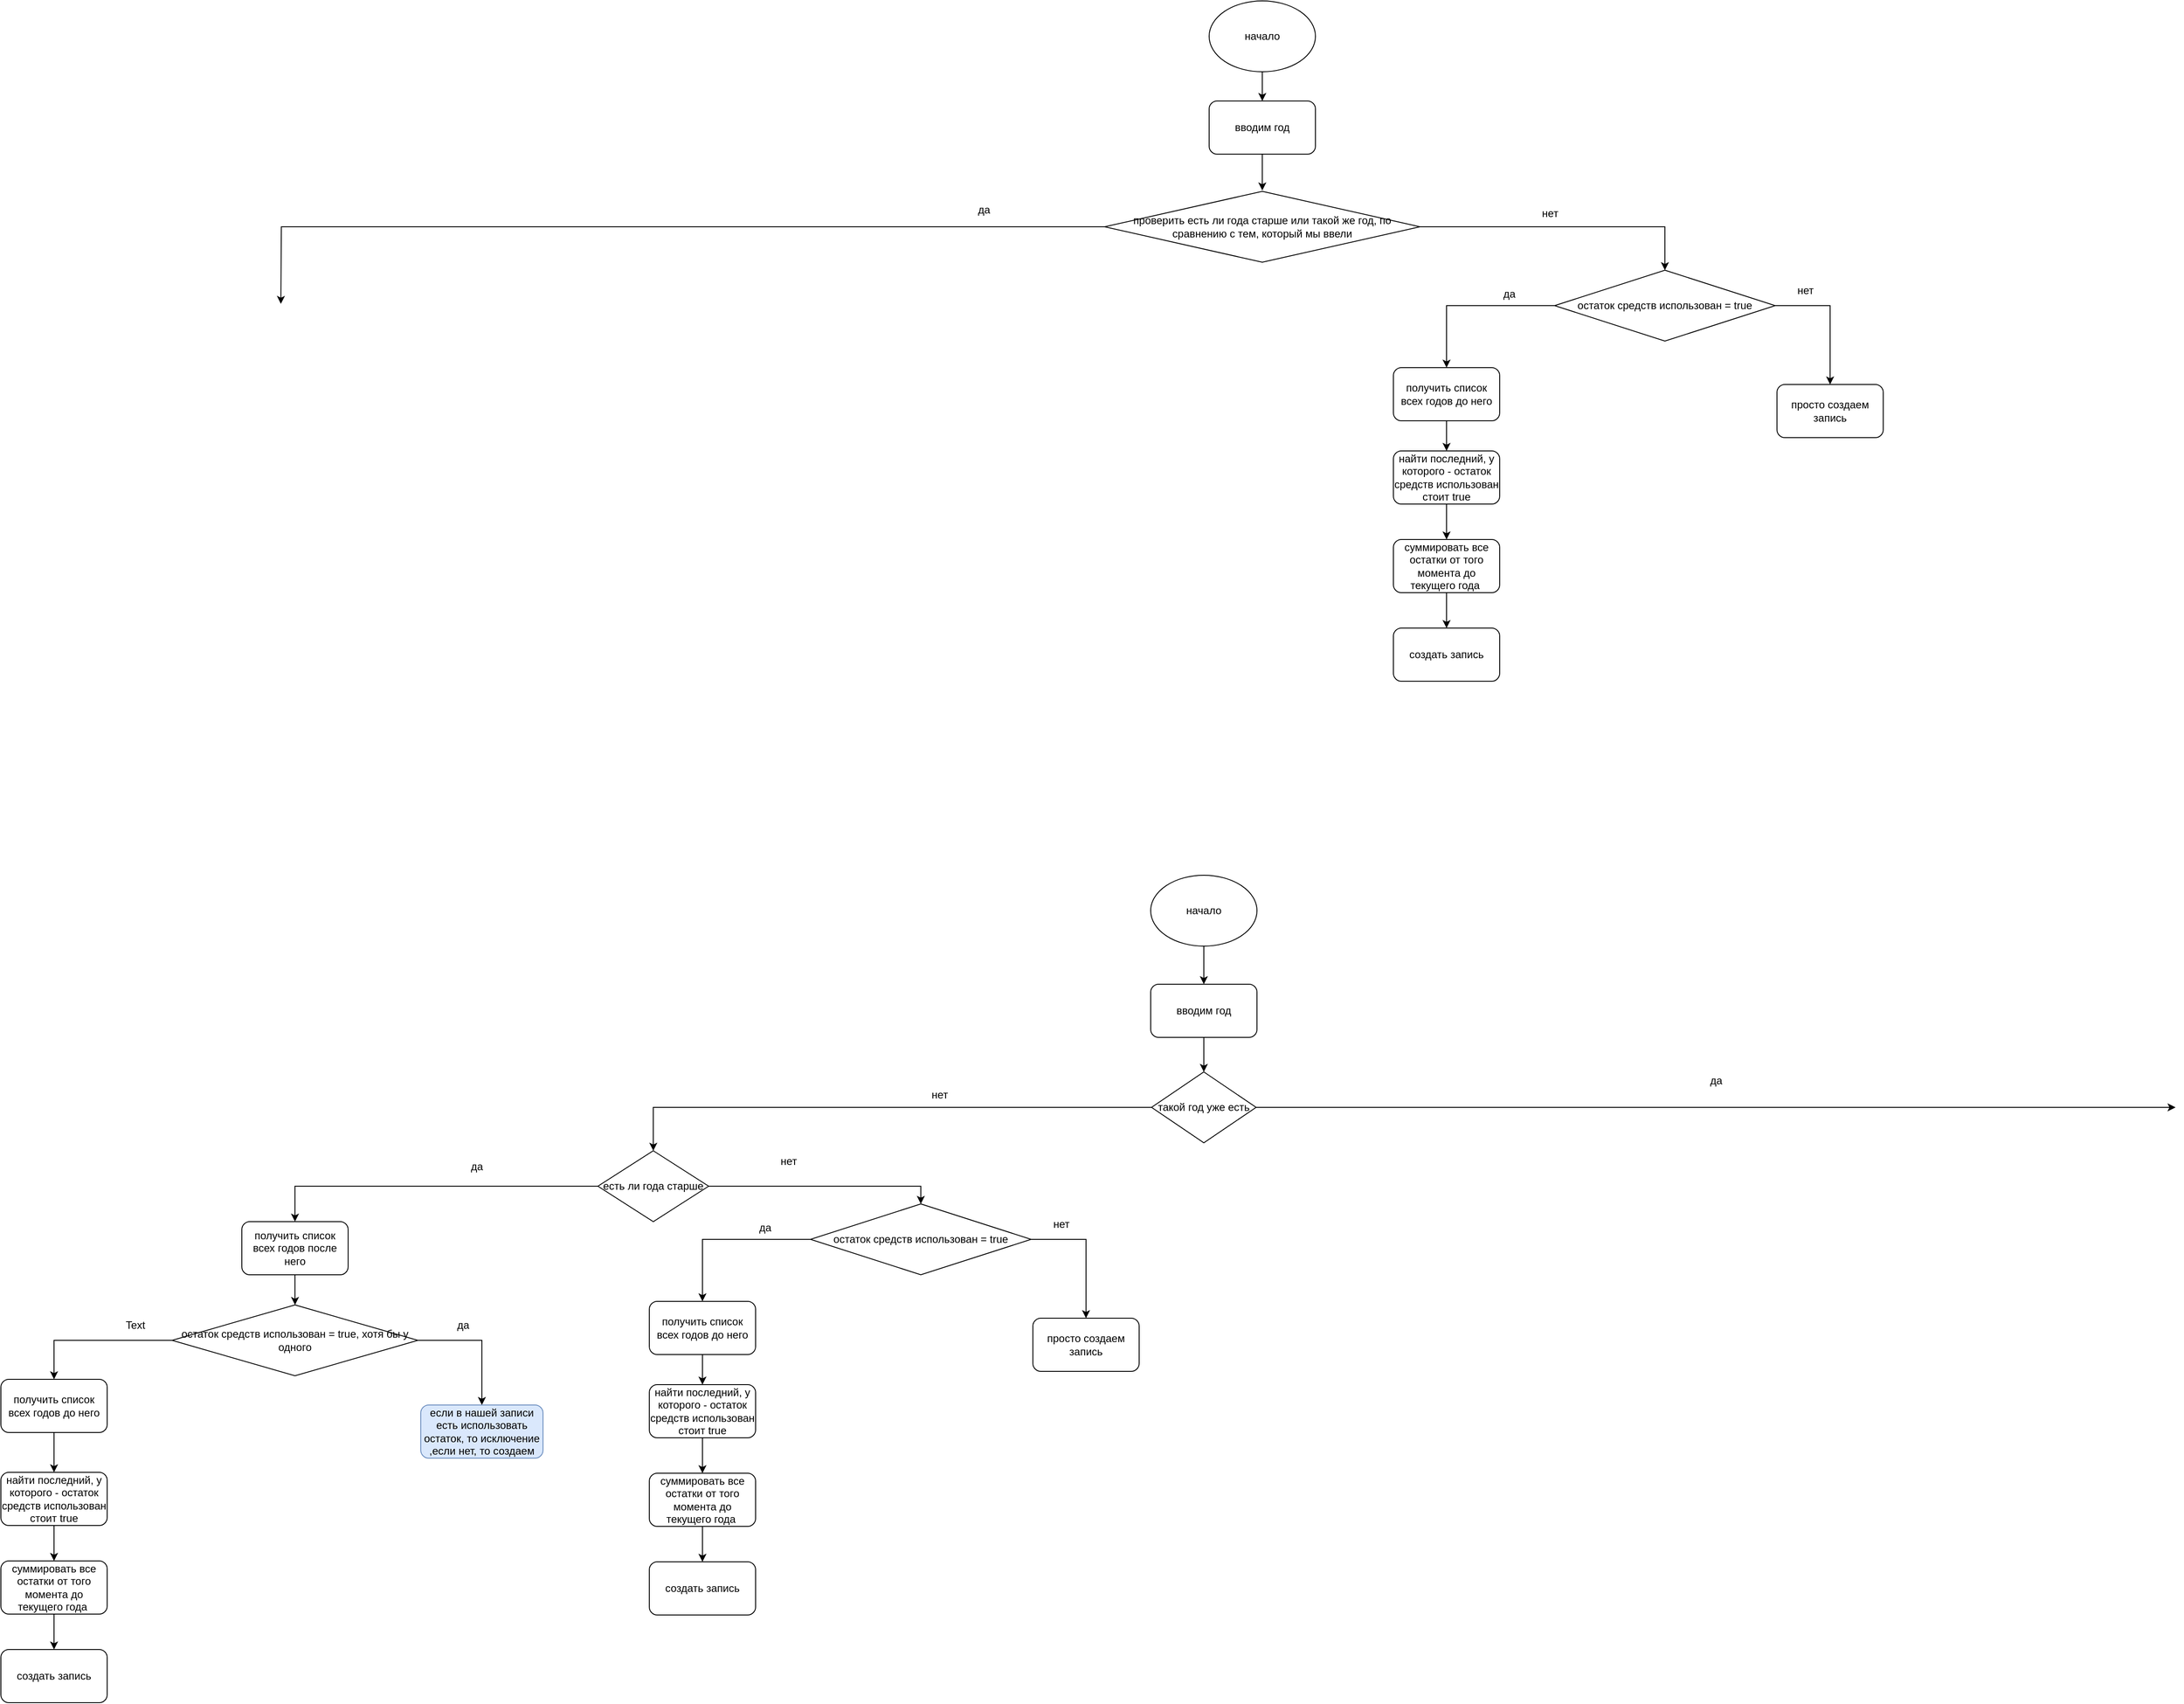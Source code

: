 <mxfile version="26.2.13">
  <diagram name="Страница — 1" id="zv4xUFrWUmvOHHc0taLi">
    <mxGraphModel dx="2380" dy="1343" grid="0" gridSize="10" guides="1" tooltips="1" connect="1" arrows="1" fold="1" page="1" pageScale="1" pageWidth="3300" pageHeight="4681" math="0" shadow="0">
      <root>
        <mxCell id="0" />
        <mxCell id="1" parent="0" />
        <mxCell id="vVJx2vjfMUpWSvh_OAnS-4" style="edgeStyle=orthogonalEdgeStyle;rounded=0;orthogonalLoop=1;jettySize=auto;html=1;" edge="1" parent="1" source="vVJx2vjfMUpWSvh_OAnS-1" target="vVJx2vjfMUpWSvh_OAnS-2">
          <mxGeometry relative="1" as="geometry" />
        </mxCell>
        <mxCell id="vVJx2vjfMUpWSvh_OAnS-1" value="начало" style="ellipse;whiteSpace=wrap;html=1;" vertex="1" parent="1">
          <mxGeometry x="1826" y="161" width="120" height="80" as="geometry" />
        </mxCell>
        <mxCell id="vVJx2vjfMUpWSvh_OAnS-5" style="edgeStyle=orthogonalEdgeStyle;rounded=0;orthogonalLoop=1;jettySize=auto;html=1;" edge="1" parent="1" source="vVJx2vjfMUpWSvh_OAnS-2">
          <mxGeometry relative="1" as="geometry">
            <mxPoint x="1886" y="375" as="targetPoint" />
          </mxGeometry>
        </mxCell>
        <mxCell id="vVJx2vjfMUpWSvh_OAnS-2" value="вводим год" style="rounded=1;whiteSpace=wrap;html=1;" vertex="1" parent="1">
          <mxGeometry x="1826" y="274" width="120" height="60" as="geometry" />
        </mxCell>
        <mxCell id="vVJx2vjfMUpWSvh_OAnS-23" style="edgeStyle=orthogonalEdgeStyle;rounded=0;orthogonalLoop=1;jettySize=auto;html=1;" edge="1" parent="1" source="vVJx2vjfMUpWSvh_OAnS-12" target="vVJx2vjfMUpWSvh_OAnS-22">
          <mxGeometry relative="1" as="geometry" />
        </mxCell>
        <mxCell id="vVJx2vjfMUpWSvh_OAnS-37" style="edgeStyle=orthogonalEdgeStyle;rounded=0;orthogonalLoop=1;jettySize=auto;html=1;" edge="1" parent="1" source="vVJx2vjfMUpWSvh_OAnS-12">
          <mxGeometry relative="1" as="geometry">
            <mxPoint x="778.053" y="503.032" as="targetPoint" />
          </mxGeometry>
        </mxCell>
        <mxCell id="vVJx2vjfMUpWSvh_OAnS-12" value="проверить есть ли года старше или такой же год, по сравнению с тем, который мы ввели" style="rhombus;whiteSpace=wrap;html=1;" vertex="1" parent="1">
          <mxGeometry x="1708" y="376" width="356" height="80" as="geometry" />
        </mxCell>
        <mxCell id="vVJx2vjfMUpWSvh_OAnS-31" style="edgeStyle=orthogonalEdgeStyle;rounded=0;orthogonalLoop=1;jettySize=auto;html=1;" edge="1" parent="1" source="vVJx2vjfMUpWSvh_OAnS-14" target="vVJx2vjfMUpWSvh_OAnS-19">
          <mxGeometry relative="1" as="geometry" />
        </mxCell>
        <mxCell id="vVJx2vjfMUpWSvh_OAnS-14" value="получить список всех годов до него" style="rounded=1;whiteSpace=wrap;html=1;" vertex="1" parent="1">
          <mxGeometry x="2034" y="575" width="120" height="60" as="geometry" />
        </mxCell>
        <mxCell id="vVJx2vjfMUpWSvh_OAnS-17" value="да" style="text;html=1;align=center;verticalAlign=middle;whiteSpace=wrap;rounded=0;" vertex="1" parent="1">
          <mxGeometry x="1542" y="382" width="60" height="30" as="geometry" />
        </mxCell>
        <mxCell id="vVJx2vjfMUpWSvh_OAnS-18" value="нет" style="text;html=1;align=center;verticalAlign=middle;whiteSpace=wrap;rounded=0;" vertex="1" parent="1">
          <mxGeometry x="2181" y="386" width="60" height="30" as="geometry" />
        </mxCell>
        <mxCell id="vVJx2vjfMUpWSvh_OAnS-32" style="edgeStyle=orthogonalEdgeStyle;rounded=0;orthogonalLoop=1;jettySize=auto;html=1;entryX=0.5;entryY=0;entryDx=0;entryDy=0;" edge="1" parent="1" source="vVJx2vjfMUpWSvh_OAnS-19" target="vVJx2vjfMUpWSvh_OAnS-21">
          <mxGeometry relative="1" as="geometry" />
        </mxCell>
        <mxCell id="vVJx2vjfMUpWSvh_OAnS-19" value="найти последний, у которого - остаток средств использован стоит true" style="rounded=1;whiteSpace=wrap;html=1;" vertex="1" parent="1">
          <mxGeometry x="2034" y="669" width="120" height="60" as="geometry" />
        </mxCell>
        <mxCell id="vVJx2vjfMUpWSvh_OAnS-34" style="edgeStyle=orthogonalEdgeStyle;rounded=0;orthogonalLoop=1;jettySize=auto;html=1;entryX=0.5;entryY=0;entryDx=0;entryDy=0;" edge="1" parent="1" source="vVJx2vjfMUpWSvh_OAnS-21" target="vVJx2vjfMUpWSvh_OAnS-33">
          <mxGeometry relative="1" as="geometry" />
        </mxCell>
        <mxCell id="vVJx2vjfMUpWSvh_OAnS-21" value="суммировать все остатки от того момента до текущего года&amp;nbsp;" style="rounded=1;whiteSpace=wrap;html=1;" vertex="1" parent="1">
          <mxGeometry x="2034" y="769" width="120" height="60" as="geometry" />
        </mxCell>
        <mxCell id="vVJx2vjfMUpWSvh_OAnS-26" style="edgeStyle=orthogonalEdgeStyle;rounded=0;orthogonalLoop=1;jettySize=auto;html=1;" edge="1" parent="1" source="vVJx2vjfMUpWSvh_OAnS-22" target="vVJx2vjfMUpWSvh_OAnS-24">
          <mxGeometry relative="1" as="geometry" />
        </mxCell>
        <mxCell id="vVJx2vjfMUpWSvh_OAnS-29" style="edgeStyle=orthogonalEdgeStyle;rounded=0;orthogonalLoop=1;jettySize=auto;html=1;" edge="1" parent="1" source="vVJx2vjfMUpWSvh_OAnS-22" target="vVJx2vjfMUpWSvh_OAnS-14">
          <mxGeometry relative="1" as="geometry" />
        </mxCell>
        <mxCell id="vVJx2vjfMUpWSvh_OAnS-22" value="остаток средств использован = true" style="rhombus;whiteSpace=wrap;html=1;" vertex="1" parent="1">
          <mxGeometry x="2216" y="465" width="249" height="80" as="geometry" />
        </mxCell>
        <mxCell id="vVJx2vjfMUpWSvh_OAnS-24" value="просто создаем запись" style="rounded=1;whiteSpace=wrap;html=1;" vertex="1" parent="1">
          <mxGeometry x="2467" y="594" width="120" height="60" as="geometry" />
        </mxCell>
        <mxCell id="vVJx2vjfMUpWSvh_OAnS-27" value="нет&amp;nbsp;" style="text;html=1;align=center;verticalAlign=middle;whiteSpace=wrap;rounded=0;" vertex="1" parent="1">
          <mxGeometry x="2471" y="473" width="60" height="30" as="geometry" />
        </mxCell>
        <mxCell id="vVJx2vjfMUpWSvh_OAnS-30" value="да" style="text;html=1;align=center;verticalAlign=middle;whiteSpace=wrap;rounded=0;" vertex="1" parent="1">
          <mxGeometry x="2135" y="477" width="60" height="30" as="geometry" />
        </mxCell>
        <mxCell id="vVJx2vjfMUpWSvh_OAnS-33" value="создать запись" style="rounded=1;whiteSpace=wrap;html=1;" vertex="1" parent="1">
          <mxGeometry x="2034" y="869" width="120" height="60" as="geometry" />
        </mxCell>
        <mxCell id="vVJx2vjfMUpWSvh_OAnS-43" style="edgeStyle=orthogonalEdgeStyle;rounded=0;orthogonalLoop=1;jettySize=auto;html=1;" edge="1" parent="1" source="vVJx2vjfMUpWSvh_OAnS-44" target="vVJx2vjfMUpWSvh_OAnS-45">
          <mxGeometry relative="1" as="geometry" />
        </mxCell>
        <mxCell id="vVJx2vjfMUpWSvh_OAnS-44" value="начало" style="ellipse;whiteSpace=wrap;html=1;" vertex="1" parent="1">
          <mxGeometry x="1760" y="1148" width="120" height="80" as="geometry" />
        </mxCell>
        <mxCell id="vVJx2vjfMUpWSvh_OAnS-47" style="edgeStyle=orthogonalEdgeStyle;rounded=0;orthogonalLoop=1;jettySize=auto;html=1;" edge="1" parent="1" source="vVJx2vjfMUpWSvh_OAnS-45" target="vVJx2vjfMUpWSvh_OAnS-46">
          <mxGeometry relative="1" as="geometry" />
        </mxCell>
        <mxCell id="vVJx2vjfMUpWSvh_OAnS-45" value="вводим год" style="rounded=1;whiteSpace=wrap;html=1;" vertex="1" parent="1">
          <mxGeometry x="1760" y="1271" width="120" height="60" as="geometry" />
        </mxCell>
        <mxCell id="vVJx2vjfMUpWSvh_OAnS-48" style="edgeStyle=orthogonalEdgeStyle;rounded=0;orthogonalLoop=1;jettySize=auto;html=1;entryX=0.5;entryY=0;entryDx=0;entryDy=0;" edge="1" parent="1" source="vVJx2vjfMUpWSvh_OAnS-46" target="vVJx2vjfMUpWSvh_OAnS-52">
          <mxGeometry relative="1" as="geometry">
            <mxPoint x="1227.059" y="1410" as="targetPoint" />
          </mxGeometry>
        </mxCell>
        <mxCell id="vVJx2vjfMUpWSvh_OAnS-49" style="edgeStyle=orthogonalEdgeStyle;rounded=0;orthogonalLoop=1;jettySize=auto;html=1;" edge="1" parent="1" source="vVJx2vjfMUpWSvh_OAnS-46">
          <mxGeometry relative="1" as="geometry">
            <mxPoint x="2917" y="1410" as="targetPoint" />
          </mxGeometry>
        </mxCell>
        <mxCell id="vVJx2vjfMUpWSvh_OAnS-46" value="такой год уже есть" style="rhombus;whiteSpace=wrap;html=1;" vertex="1" parent="1">
          <mxGeometry x="1761" y="1370" width="118" height="80" as="geometry" />
        </mxCell>
        <mxCell id="vVJx2vjfMUpWSvh_OAnS-50" value="нет" style="text;html=1;align=center;verticalAlign=middle;whiteSpace=wrap;rounded=0;" vertex="1" parent="1">
          <mxGeometry x="1492" y="1381" width="60" height="30" as="geometry" />
        </mxCell>
        <mxCell id="vVJx2vjfMUpWSvh_OAnS-51" value="да" style="text;html=1;align=center;verticalAlign=middle;resizable=0;points=[];autosize=1;strokeColor=none;fillColor=none;" vertex="1" parent="1">
          <mxGeometry x="2382" y="1367" width="32" height="26" as="geometry" />
        </mxCell>
        <mxCell id="vVJx2vjfMUpWSvh_OAnS-53" style="edgeStyle=orthogonalEdgeStyle;rounded=0;orthogonalLoop=1;jettySize=auto;html=1;entryX=0.5;entryY=0;entryDx=0;entryDy=0;" edge="1" parent="1" source="vVJx2vjfMUpWSvh_OAnS-52" target="vVJx2vjfMUpWSvh_OAnS-70">
          <mxGeometry relative="1" as="geometry">
            <mxPoint x="783.529" y="1499" as="targetPoint" />
          </mxGeometry>
        </mxCell>
        <mxCell id="vVJx2vjfMUpWSvh_OAnS-54" style="edgeStyle=orthogonalEdgeStyle;rounded=0;orthogonalLoop=1;jettySize=auto;html=1;entryX=0.5;entryY=0;entryDx=0;entryDy=0;" edge="1" parent="1" source="vVJx2vjfMUpWSvh_OAnS-52" target="vVJx2vjfMUpWSvh_OAnS-65">
          <mxGeometry relative="1" as="geometry">
            <mxPoint x="1481.176" y="1499" as="targetPoint" />
          </mxGeometry>
        </mxCell>
        <mxCell id="vVJx2vjfMUpWSvh_OAnS-52" value="есть ли года старше" style="rhombus;whiteSpace=wrap;html=1;" vertex="1" parent="1">
          <mxGeometry x="1136" y="1459" width="125" height="80" as="geometry" />
        </mxCell>
        <mxCell id="vVJx2vjfMUpWSvh_OAnS-55" value="да" style="text;html=1;align=center;verticalAlign=middle;resizable=0;points=[];autosize=1;strokeColor=none;fillColor=none;" vertex="1" parent="1">
          <mxGeometry x="983" y="1464" width="32" height="26" as="geometry" />
        </mxCell>
        <mxCell id="vVJx2vjfMUpWSvh_OAnS-56" value="нет" style="text;html=1;align=center;verticalAlign=middle;resizable=0;points=[];autosize=1;strokeColor=none;fillColor=none;" vertex="1" parent="1">
          <mxGeometry x="1333" y="1458" width="36" height="26" as="geometry" />
        </mxCell>
        <mxCell id="vVJx2vjfMUpWSvh_OAnS-57" style="edgeStyle=orthogonalEdgeStyle;rounded=0;orthogonalLoop=1;jettySize=auto;html=1;" edge="1" parent="1" source="vVJx2vjfMUpWSvh_OAnS-58" target="vVJx2vjfMUpWSvh_OAnS-60">
          <mxGeometry relative="1" as="geometry" />
        </mxCell>
        <mxCell id="vVJx2vjfMUpWSvh_OAnS-58" value="получить список всех годов до него" style="rounded=1;whiteSpace=wrap;html=1;" vertex="1" parent="1">
          <mxGeometry x="1194" y="1629" width="120" height="60" as="geometry" />
        </mxCell>
        <mxCell id="vVJx2vjfMUpWSvh_OAnS-59" style="edgeStyle=orthogonalEdgeStyle;rounded=0;orthogonalLoop=1;jettySize=auto;html=1;entryX=0.5;entryY=0;entryDx=0;entryDy=0;" edge="1" parent="1" source="vVJx2vjfMUpWSvh_OAnS-60" target="vVJx2vjfMUpWSvh_OAnS-62">
          <mxGeometry relative="1" as="geometry" />
        </mxCell>
        <mxCell id="vVJx2vjfMUpWSvh_OAnS-60" value="найти последний, у которого - остаток средств использован стоит true" style="rounded=1;whiteSpace=wrap;html=1;" vertex="1" parent="1">
          <mxGeometry x="1194" y="1723" width="120" height="60" as="geometry" />
        </mxCell>
        <mxCell id="vVJx2vjfMUpWSvh_OAnS-61" style="edgeStyle=orthogonalEdgeStyle;rounded=0;orthogonalLoop=1;jettySize=auto;html=1;entryX=0.5;entryY=0;entryDx=0;entryDy=0;" edge="1" parent="1" source="vVJx2vjfMUpWSvh_OAnS-62" target="vVJx2vjfMUpWSvh_OAnS-69">
          <mxGeometry relative="1" as="geometry" />
        </mxCell>
        <mxCell id="vVJx2vjfMUpWSvh_OAnS-62" value="суммировать все остатки от того момента до текущего года&amp;nbsp;" style="rounded=1;whiteSpace=wrap;html=1;" vertex="1" parent="1">
          <mxGeometry x="1194" y="1823" width="120" height="60" as="geometry" />
        </mxCell>
        <mxCell id="vVJx2vjfMUpWSvh_OAnS-63" style="edgeStyle=orthogonalEdgeStyle;rounded=0;orthogonalLoop=1;jettySize=auto;html=1;" edge="1" parent="1" source="vVJx2vjfMUpWSvh_OAnS-65" target="vVJx2vjfMUpWSvh_OAnS-66">
          <mxGeometry relative="1" as="geometry" />
        </mxCell>
        <mxCell id="vVJx2vjfMUpWSvh_OAnS-64" style="edgeStyle=orthogonalEdgeStyle;rounded=0;orthogonalLoop=1;jettySize=auto;html=1;" edge="1" parent="1" source="vVJx2vjfMUpWSvh_OAnS-65" target="vVJx2vjfMUpWSvh_OAnS-58">
          <mxGeometry relative="1" as="geometry" />
        </mxCell>
        <mxCell id="vVJx2vjfMUpWSvh_OAnS-65" value="остаток средств использован = true" style="rhombus;whiteSpace=wrap;html=1;" vertex="1" parent="1">
          <mxGeometry x="1376" y="1519" width="249" height="80" as="geometry" />
        </mxCell>
        <mxCell id="vVJx2vjfMUpWSvh_OAnS-66" value="просто создаем запись" style="rounded=1;whiteSpace=wrap;html=1;" vertex="1" parent="1">
          <mxGeometry x="1627" y="1648" width="120" height="60" as="geometry" />
        </mxCell>
        <mxCell id="vVJx2vjfMUpWSvh_OAnS-67" value="нет&amp;nbsp;" style="text;html=1;align=center;verticalAlign=middle;whiteSpace=wrap;rounded=0;" vertex="1" parent="1">
          <mxGeometry x="1631" y="1527" width="60" height="30" as="geometry" />
        </mxCell>
        <mxCell id="vVJx2vjfMUpWSvh_OAnS-68" value="да" style="text;html=1;align=center;verticalAlign=middle;whiteSpace=wrap;rounded=0;" vertex="1" parent="1">
          <mxGeometry x="1295" y="1531" width="60" height="30" as="geometry" />
        </mxCell>
        <mxCell id="vVJx2vjfMUpWSvh_OAnS-69" value="создать запись" style="rounded=1;whiteSpace=wrap;html=1;" vertex="1" parent="1">
          <mxGeometry x="1194" y="1923" width="120" height="60" as="geometry" />
        </mxCell>
        <mxCell id="vVJx2vjfMUpWSvh_OAnS-73" style="edgeStyle=orthogonalEdgeStyle;rounded=0;orthogonalLoop=1;jettySize=auto;html=1;" edge="1" parent="1" source="vVJx2vjfMUpWSvh_OAnS-70" target="vVJx2vjfMUpWSvh_OAnS-72">
          <mxGeometry relative="1" as="geometry" />
        </mxCell>
        <mxCell id="vVJx2vjfMUpWSvh_OAnS-70" value="получить список всех годов после него" style="rounded=1;whiteSpace=wrap;html=1;" vertex="1" parent="1">
          <mxGeometry x="734" y="1539" width="120" height="60" as="geometry" />
        </mxCell>
        <mxCell id="vVJx2vjfMUpWSvh_OAnS-75" style="edgeStyle=orthogonalEdgeStyle;rounded=0;orthogonalLoop=1;jettySize=auto;html=1;entryX=0.5;entryY=0;entryDx=0;entryDy=0;" edge="1" parent="1" source="vVJx2vjfMUpWSvh_OAnS-72" target="vVJx2vjfMUpWSvh_OAnS-81">
          <mxGeometry relative="1" as="geometry">
            <mxPoint x="526" y="1718" as="targetPoint" />
          </mxGeometry>
        </mxCell>
        <mxCell id="vVJx2vjfMUpWSvh_OAnS-77" style="edgeStyle=orthogonalEdgeStyle;rounded=0;orthogonalLoop=1;jettySize=auto;html=1;entryX=0.5;entryY=0;entryDx=0;entryDy=0;" edge="1" parent="1" source="vVJx2vjfMUpWSvh_OAnS-72" target="vVJx2vjfMUpWSvh_OAnS-76">
          <mxGeometry relative="1" as="geometry" />
        </mxCell>
        <mxCell id="vVJx2vjfMUpWSvh_OAnS-72" value="остаток средств использован = true, хотя бы у одного" style="rhombus;whiteSpace=wrap;html=1;" vertex="1" parent="1">
          <mxGeometry x="655.25" y="1633" width="277.5" height="80" as="geometry" />
        </mxCell>
        <mxCell id="vVJx2vjfMUpWSvh_OAnS-76" value="если в нашей записи есть использовать остаток, то исключение ,если нет, то создаем" style="rounded=1;whiteSpace=wrap;html=1;fillColor=#dae8fc;strokeColor=#6c8ebf;" vertex="1" parent="1">
          <mxGeometry x="936" y="1746" width="138" height="60" as="geometry" />
        </mxCell>
        <mxCell id="vVJx2vjfMUpWSvh_OAnS-78" value="да" style="text;html=1;align=center;verticalAlign=middle;whiteSpace=wrap;rounded=0;" vertex="1" parent="1">
          <mxGeometry x="954" y="1641" width="60" height="30" as="geometry" />
        </mxCell>
        <mxCell id="vVJx2vjfMUpWSvh_OAnS-79" value="Text" style="text;html=1;align=center;verticalAlign=middle;whiteSpace=wrap;rounded=0;" vertex="1" parent="1">
          <mxGeometry x="584" y="1641" width="60" height="30" as="geometry" />
        </mxCell>
        <mxCell id="vVJx2vjfMUpWSvh_OAnS-80" style="edgeStyle=orthogonalEdgeStyle;rounded=0;orthogonalLoop=1;jettySize=auto;html=1;" edge="1" parent="1" source="vVJx2vjfMUpWSvh_OAnS-81" target="vVJx2vjfMUpWSvh_OAnS-83">
          <mxGeometry relative="1" as="geometry" />
        </mxCell>
        <mxCell id="vVJx2vjfMUpWSvh_OAnS-81" value="получить список всех годов до него" style="rounded=1;whiteSpace=wrap;html=1;" vertex="1" parent="1">
          <mxGeometry x="462" y="1717" width="120" height="60" as="geometry" />
        </mxCell>
        <mxCell id="vVJx2vjfMUpWSvh_OAnS-82" style="edgeStyle=orthogonalEdgeStyle;rounded=0;orthogonalLoop=1;jettySize=auto;html=1;entryX=0.5;entryY=0;entryDx=0;entryDy=0;" edge="1" parent="1" source="vVJx2vjfMUpWSvh_OAnS-83" target="vVJx2vjfMUpWSvh_OAnS-85">
          <mxGeometry relative="1" as="geometry" />
        </mxCell>
        <mxCell id="vVJx2vjfMUpWSvh_OAnS-83" value="найти последний, у которого - остаток средств использован стоит true" style="rounded=1;whiteSpace=wrap;html=1;" vertex="1" parent="1">
          <mxGeometry x="462" y="1822" width="120" height="60" as="geometry" />
        </mxCell>
        <mxCell id="vVJx2vjfMUpWSvh_OAnS-84" style="edgeStyle=orthogonalEdgeStyle;rounded=0;orthogonalLoop=1;jettySize=auto;html=1;entryX=0.5;entryY=0;entryDx=0;entryDy=0;" edge="1" parent="1" source="vVJx2vjfMUpWSvh_OAnS-85" target="vVJx2vjfMUpWSvh_OAnS-86">
          <mxGeometry relative="1" as="geometry" />
        </mxCell>
        <mxCell id="vVJx2vjfMUpWSvh_OAnS-85" value="суммировать все остатки от того момента до текущего года&amp;nbsp;" style="rounded=1;whiteSpace=wrap;html=1;" vertex="1" parent="1">
          <mxGeometry x="462" y="1922" width="120" height="60" as="geometry" />
        </mxCell>
        <mxCell id="vVJx2vjfMUpWSvh_OAnS-86" value="создать запись" style="rounded=1;whiteSpace=wrap;html=1;" vertex="1" parent="1">
          <mxGeometry x="462" y="2022" width="120" height="60" as="geometry" />
        </mxCell>
      </root>
    </mxGraphModel>
  </diagram>
</mxfile>
